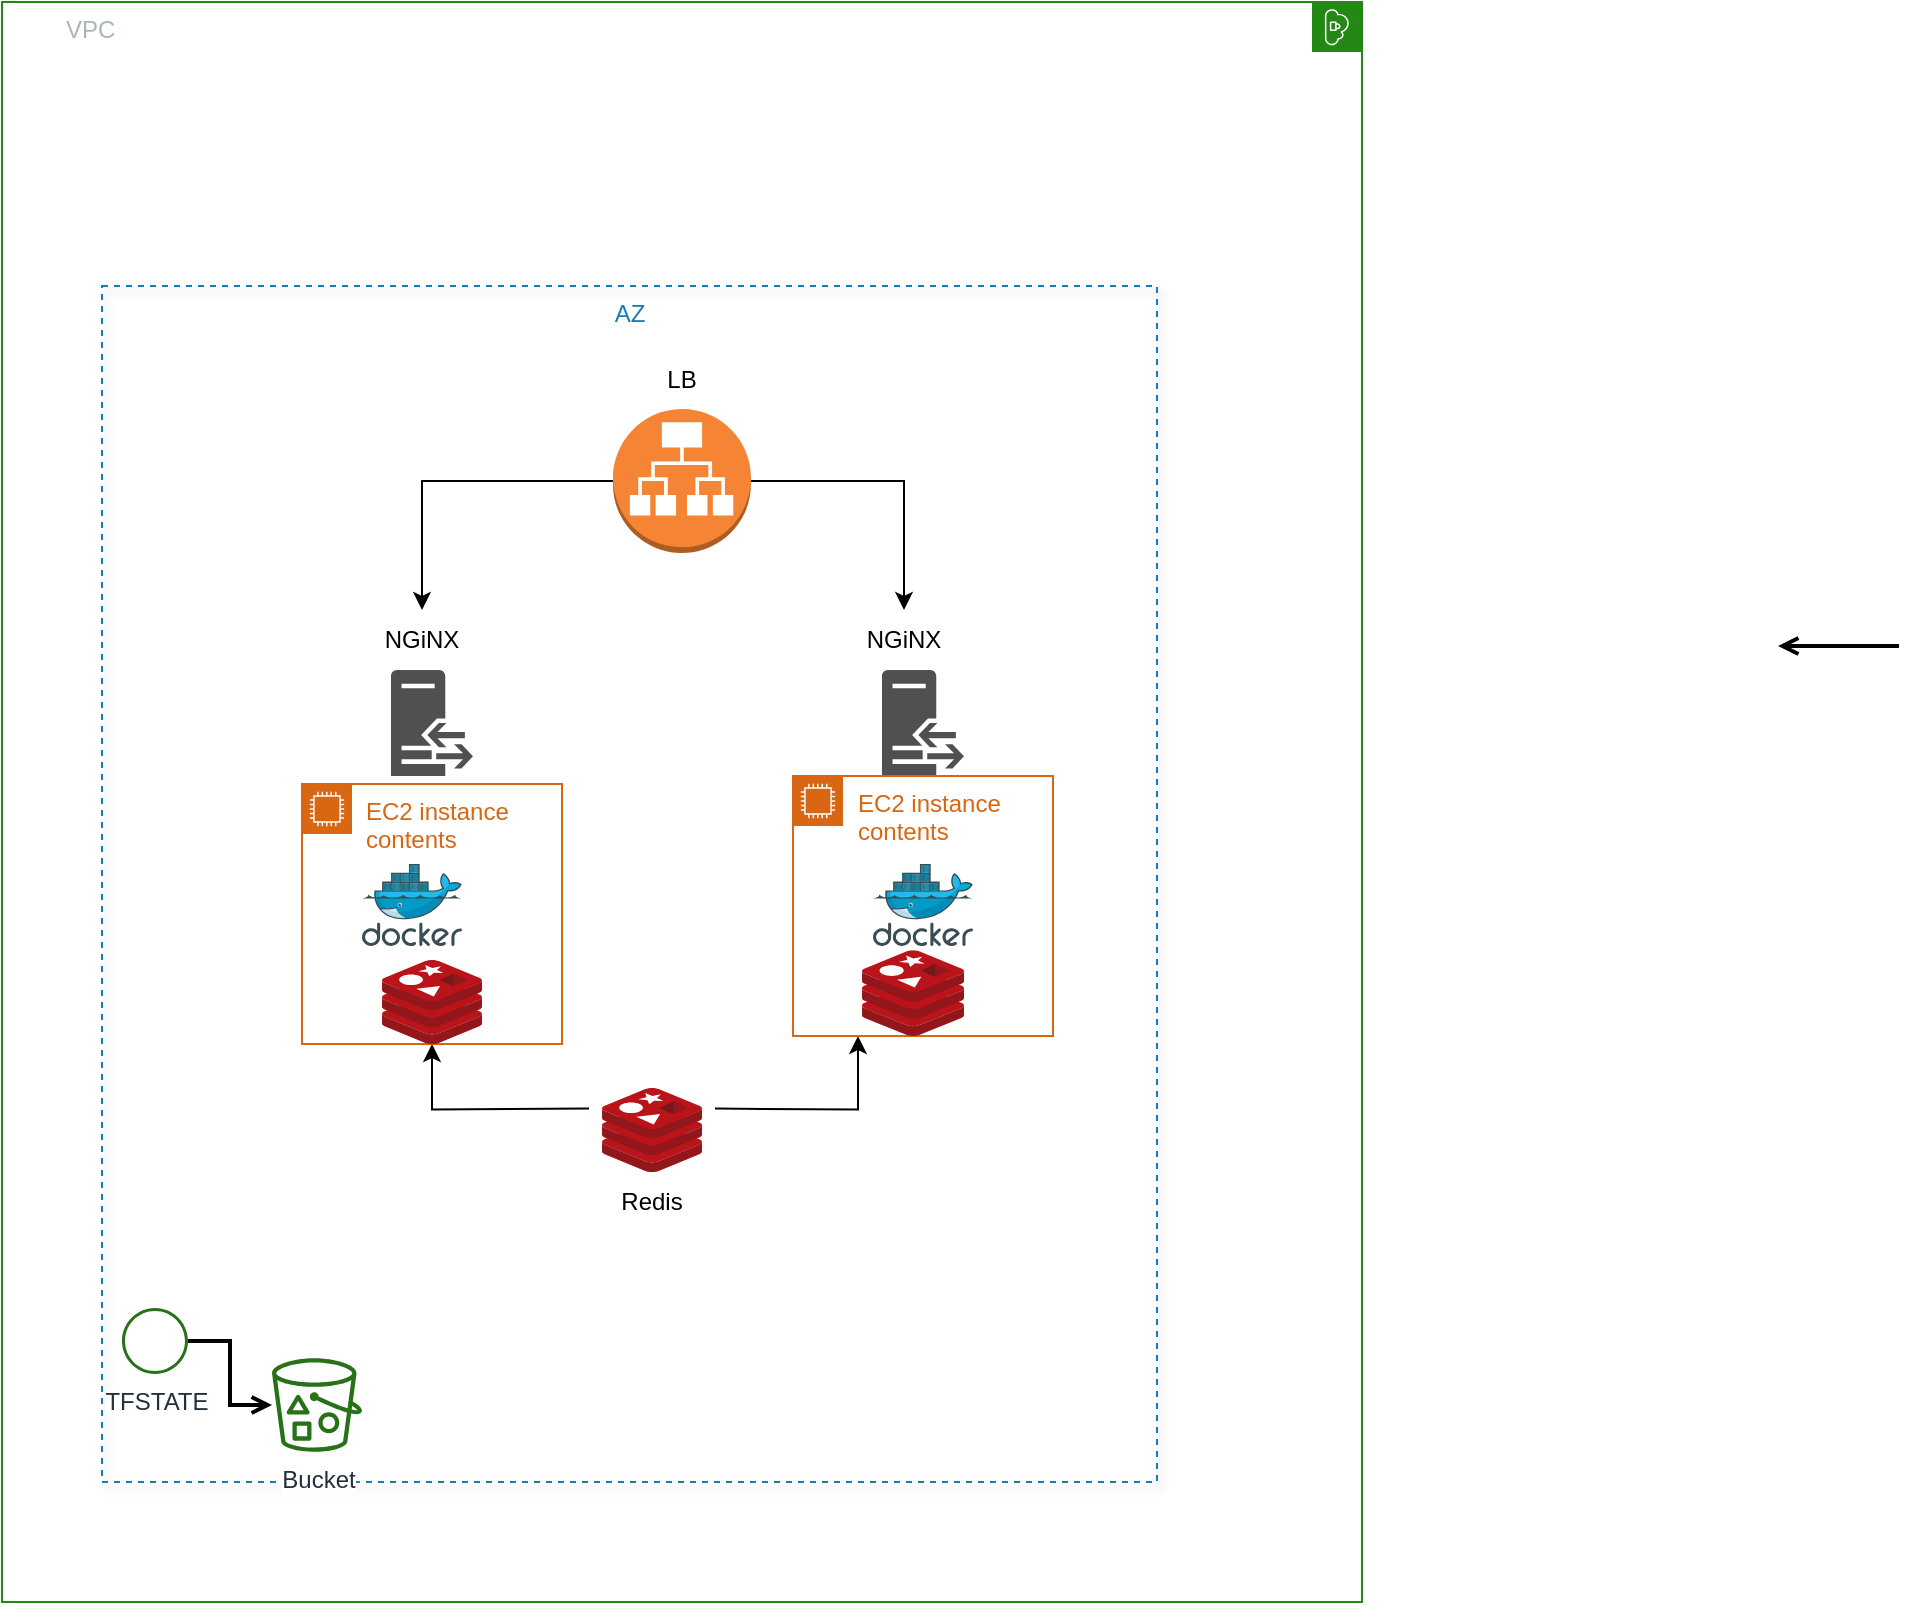 <mxfile version="21.3.6" type="github">
  <diagram id="Ht1M8jgEwFfnCIfOTk4-" name="Page-1">
    <mxGraphModel dx="864" dy="563" grid="1" gridSize="10" guides="1" tooltips="1" connect="1" arrows="1" fold="1" page="1" pageScale="1" pageWidth="1169" pageHeight="827" math="0" shadow="0">
      <root>
        <mxCell id="0" />
        <mxCell id="1" parent="0" />
        <mxCell id="UEzPUAAOIrF-is8g5C7q-101" value="" style="edgeStyle=orthogonalEdgeStyle;rounded=0;orthogonalLoop=1;jettySize=auto;html=1;endArrow=open;endFill=0;strokeWidth=2;" parent="1" edge="1">
          <mxGeometry relative="1" as="geometry">
            <mxPoint x="1018.5" y="349" as="sourcePoint" />
            <mxPoint x="958.0" y="349" as="targetPoint" />
          </mxGeometry>
        </mxCell>
        <mxCell id="yXgpae6w-7WhHjrB56RB-12" value="VPC" style="points=[[0,0],[0.25,0],[0.5,0],[0.75,0],[1,0],[1,0.25],[1,0.5],[1,0.75],[1,1],[0.75,1],[0.5,1],[0.25,1],[0,1],[0,0.75],[0,0.5],[0,0.25]];outlineConnect=0;gradientColor=none;html=1;whiteSpace=wrap;fontSize=12;fontStyle=0;container=1;pointerEvents=0;collapsible=0;recursiveResize=0;shape=mxgraph.aws4.group;grIcon=mxgraph.aws4.group_vpc;strokeColor=#248814;fillColor=none;verticalAlign=top;align=left;spacingLeft=30;fontColor=#AAB7B8;dashed=0;direction=south;" vertex="1" parent="1">
          <mxGeometry x="70" y="27" width="680" height="800" as="geometry" />
        </mxCell>
        <mxCell id="yXgpae6w-7WhHjrB56RB-6" value="AZ" style="fillColor=none;strokeColor=#147EBA;dashed=1;verticalAlign=top;fontStyle=0;fontColor=#147EBA;whiteSpace=wrap;html=1;shadow=1;" vertex="1" parent="yXgpae6w-7WhHjrB56RB-12">
          <mxGeometry x="50" y="142" width="527.5" height="598" as="geometry" />
        </mxCell>
        <mxCell id="UEzPUAAOIrF-is8g5C7q-76" value="TFSTATE" style="outlineConnect=0;fontColor=#232F3E;gradientColor=none;fillColor=#277116;strokeColor=none;dashed=0;verticalLabelPosition=bottom;verticalAlign=top;align=center;html=1;fontSize=12;fontStyle=0;aspect=fixed;pointerEvents=1;shape=mxgraph.aws4.object;labelBackgroundColor=#ffffff;" parent="yXgpae6w-7WhHjrB56RB-12" vertex="1">
          <mxGeometry x="60" y="653" width="33" height="33" as="geometry" />
        </mxCell>
        <mxCell id="UEzPUAAOIrF-is8g5C7q-77" value="Bucket" style="outlineConnect=0;fontColor=#232F3E;gradientColor=none;fillColor=#277116;strokeColor=none;dashed=0;verticalLabelPosition=bottom;verticalAlign=top;align=center;html=1;fontSize=12;fontStyle=0;aspect=fixed;pointerEvents=1;shape=mxgraph.aws4.bucket_with_objects;labelBackgroundColor=#ffffff;" parent="yXgpae6w-7WhHjrB56RB-12" vertex="1">
          <mxGeometry x="135" y="678.1" width="45" height="46.8" as="geometry" />
        </mxCell>
        <mxCell id="UEzPUAAOIrF-is8g5C7q-88" value="" style="edgeStyle=orthogonalEdgeStyle;rounded=0;orthogonalLoop=1;jettySize=auto;html=1;endArrow=open;endFill=0;strokeWidth=2;" parent="yXgpae6w-7WhHjrB56RB-12" source="UEzPUAAOIrF-is8g5C7q-76" target="UEzPUAAOIrF-is8g5C7q-77" edge="1">
          <mxGeometry relative="1" as="geometry" />
        </mxCell>
        <mxCell id="yXgpae6w-7WhHjrB56RB-26" style="edgeStyle=orthogonalEdgeStyle;rounded=0;orthogonalLoop=1;jettySize=auto;html=1;exitX=0.95;exitY=0.05;exitDx=0;exitDy=0;exitPerimeter=0;entryX=0.25;entryY=1;entryDx=0;entryDy=0;fontFamily=Helvetica;fontSize=12;fontColor=default;" edge="1" parent="yXgpae6w-7WhHjrB56RB-12" target="yXgpae6w-7WhHjrB56RB-25">
          <mxGeometry relative="1" as="geometry">
            <mxPoint x="356.5" y="553.3" as="sourcePoint" />
          </mxGeometry>
        </mxCell>
        <mxCell id="yXgpae6w-7WhHjrB56RB-27" style="edgeStyle=orthogonalEdgeStyle;rounded=0;orthogonalLoop=1;jettySize=auto;html=1;exitX=0.05;exitY=0.05;exitDx=0;exitDy=0;exitPerimeter=0;fontFamily=Helvetica;fontSize=12;fontColor=default;" edge="1" parent="yXgpae6w-7WhHjrB56RB-12" target="yXgpae6w-7WhHjrB56RB-24">
          <mxGeometry relative="1" as="geometry">
            <mxPoint x="293.5" y="553.3" as="sourcePoint" />
          </mxGeometry>
        </mxCell>
        <mxCell id="yXgpae6w-7WhHjrB56RB-16" value="" style="sketch=0;pointerEvents=1;shadow=0;dashed=0;html=1;strokeColor=none;fillColor=#505050;labelPosition=center;verticalLabelPosition=bottom;verticalAlign=top;outlineConnect=0;align=center;shape=mxgraph.office.servers.reverse_proxy;" vertex="1" parent="yXgpae6w-7WhHjrB56RB-12">
          <mxGeometry x="194.5" y="334" width="41" height="53" as="geometry" />
        </mxCell>
        <mxCell id="yXgpae6w-7WhHjrB56RB-17" value="" style="sketch=0;pointerEvents=1;shadow=0;dashed=0;html=1;strokeColor=none;fillColor=#505050;labelPosition=center;verticalLabelPosition=bottom;verticalAlign=top;outlineConnect=0;align=center;shape=mxgraph.office.servers.reverse_proxy;" vertex="1" parent="yXgpae6w-7WhHjrB56RB-12">
          <mxGeometry x="440" y="334" width="41" height="53" as="geometry" />
        </mxCell>
        <mxCell id="yXgpae6w-7WhHjrB56RB-30" style="edgeStyle=orthogonalEdgeStyle;rounded=0;orthogonalLoop=1;jettySize=auto;html=1;exitX=0;exitY=0.5;exitDx=0;exitDy=0;exitPerimeter=0;fontFamily=Helvetica;fontSize=12;fontColor=default;" edge="1" parent="yXgpae6w-7WhHjrB56RB-12" source="yXgpae6w-7WhHjrB56RB-18" target="yXgpae6w-7WhHjrB56RB-28">
          <mxGeometry relative="1" as="geometry" />
        </mxCell>
        <mxCell id="yXgpae6w-7WhHjrB56RB-31" style="edgeStyle=orthogonalEdgeStyle;rounded=0;orthogonalLoop=1;jettySize=auto;html=1;exitX=1;exitY=0.5;exitDx=0;exitDy=0;exitPerimeter=0;fontFamily=Helvetica;fontSize=12;fontColor=default;" edge="1" parent="yXgpae6w-7WhHjrB56RB-12" source="yXgpae6w-7WhHjrB56RB-18" target="yXgpae6w-7WhHjrB56RB-29">
          <mxGeometry relative="1" as="geometry" />
        </mxCell>
        <mxCell id="yXgpae6w-7WhHjrB56RB-18" value="" style="outlineConnect=0;dashed=0;verticalLabelPosition=bottom;verticalAlign=top;align=center;html=1;shape=mxgraph.aws3.application_load_balancer;fillColor=#F58534;gradientColor=none;" vertex="1" parent="yXgpae6w-7WhHjrB56RB-12">
          <mxGeometry x="305.5" y="203.5" width="69" height="72" as="geometry" />
        </mxCell>
        <mxCell id="yXgpae6w-7WhHjrB56RB-24" value="EC2 instance contents" style="points=[[0,0],[0.25,0],[0.5,0],[0.75,0],[1,0],[1,0.25],[1,0.5],[1,0.75],[1,1],[0.75,1],[0.5,1],[0.25,1],[0,1],[0,0.75],[0,0.5],[0,0.25]];outlineConnect=0;gradientColor=none;html=1;whiteSpace=wrap;fontSize=12;fontStyle=0;container=1;pointerEvents=0;collapsible=0;recursiveResize=0;shape=mxgraph.aws4.group;grIcon=mxgraph.aws4.group_ec2_instance_contents;strokeColor=#D86613;fillColor=none;verticalAlign=top;align=left;spacingLeft=30;fontColor=#D86613;dashed=0;shadow=0;sketch=0;fontFamily=Helvetica;" vertex="1" parent="yXgpae6w-7WhHjrB56RB-12">
          <mxGeometry x="150" y="391" width="130" height="130" as="geometry" />
        </mxCell>
        <mxCell id="yXgpae6w-7WhHjrB56RB-25" value="EC2 instance contents" style="points=[[0,0],[0.25,0],[0.5,0],[0.75,0],[1,0],[1,0.25],[1,0.5],[1,0.75],[1,1],[0.75,1],[0.5,1],[0.25,1],[0,1],[0,0.75],[0,0.5],[0,0.25]];outlineConnect=0;gradientColor=none;html=1;whiteSpace=wrap;fontSize=12;fontStyle=0;container=1;pointerEvents=0;collapsible=0;recursiveResize=0;shape=mxgraph.aws4.group;grIcon=mxgraph.aws4.group_ec2_instance_contents;strokeColor=#D86613;fillColor=none;verticalAlign=top;align=left;spacingLeft=30;fontColor=#D86613;dashed=0;shadow=0;sketch=0;fontFamily=Helvetica;" vertex="1" parent="yXgpae6w-7WhHjrB56RB-12">
          <mxGeometry x="395.5" y="387" width="130" height="130" as="geometry" />
        </mxCell>
        <mxCell id="yXgpae6w-7WhHjrB56RB-39" value="" style="image;sketch=0;aspect=fixed;html=1;points=[];align=center;fontSize=12;image=img/lib/mscae/Docker.svg;shadow=0;dashed=0;pointerEvents=1;fontFamily=Helvetica;fontColor=default;fillColor=#505050;" vertex="1" parent="yXgpae6w-7WhHjrB56RB-25">
          <mxGeometry x="40" y="44" width="50" height="41" as="geometry" />
        </mxCell>
        <mxCell id="yXgpae6w-7WhHjrB56RB-28" value="NGiNX" style="text;html=1;strokeColor=none;fillColor=none;align=center;verticalAlign=middle;whiteSpace=wrap;rounded=0;fontSize=12;fontFamily=Helvetica;fontColor=default;" vertex="1" parent="yXgpae6w-7WhHjrB56RB-12">
          <mxGeometry x="180" y="304" width="60" height="30" as="geometry" />
        </mxCell>
        <mxCell id="yXgpae6w-7WhHjrB56RB-29" value="NGiNX" style="text;html=1;strokeColor=none;fillColor=none;align=center;verticalAlign=middle;whiteSpace=wrap;rounded=0;fontSize=12;fontFamily=Helvetica;fontColor=default;" vertex="1" parent="yXgpae6w-7WhHjrB56RB-12">
          <mxGeometry x="421" y="304" width="60" height="30" as="geometry" />
        </mxCell>
        <mxCell id="yXgpae6w-7WhHjrB56RB-32" value="Redis" style="text;html=1;strokeColor=none;fillColor=none;align=center;verticalAlign=middle;whiteSpace=wrap;rounded=0;fontSize=12;fontFamily=Helvetica;fontColor=default;" vertex="1" parent="yXgpae6w-7WhHjrB56RB-12">
          <mxGeometry x="295" y="585" width="60" height="30" as="geometry" />
        </mxCell>
        <mxCell id="yXgpae6w-7WhHjrB56RB-33" value="LB" style="text;html=1;strokeColor=none;fillColor=none;align=center;verticalAlign=middle;whiteSpace=wrap;rounded=0;fontSize=12;fontFamily=Helvetica;fontColor=default;" vertex="1" parent="yXgpae6w-7WhHjrB56RB-12">
          <mxGeometry x="310" y="173.5" width="60" height="30" as="geometry" />
        </mxCell>
        <mxCell id="yXgpae6w-7WhHjrB56RB-34" value="" style="image;sketch=0;aspect=fixed;html=1;points=[];align=center;fontSize=12;image=img/lib/mscae/Cache_Redis_Product.svg;shadow=0;dashed=0;pointerEvents=1;fontFamily=Helvetica;fontColor=default;fillColor=#505050;" vertex="1" parent="yXgpae6w-7WhHjrB56RB-12">
          <mxGeometry x="300" y="543" width="50" height="42" as="geometry" />
        </mxCell>
        <mxCell id="yXgpae6w-7WhHjrB56RB-35" value="" style="image;sketch=0;aspect=fixed;html=1;points=[];align=center;fontSize=12;image=img/lib/mscae/Cache_Redis_Product.svg;shadow=0;dashed=0;pointerEvents=1;fontFamily=Helvetica;fontColor=default;fillColor=#505050;" vertex="1" parent="yXgpae6w-7WhHjrB56RB-12">
          <mxGeometry x="190" y="479" width="50" height="42" as="geometry" />
        </mxCell>
        <mxCell id="yXgpae6w-7WhHjrB56RB-36" value="" style="image;sketch=0;aspect=fixed;html=1;points=[];align=center;fontSize=12;image=img/lib/mscae/Cache_Redis_Product.svg;shadow=0;dashed=0;pointerEvents=1;fontFamily=Helvetica;fontColor=default;fillColor=#505050;" vertex="1" parent="yXgpae6w-7WhHjrB56RB-12">
          <mxGeometry x="430" y="474.16" width="51" height="42.84" as="geometry" />
        </mxCell>
        <mxCell id="yXgpae6w-7WhHjrB56RB-38" value="" style="image;sketch=0;aspect=fixed;html=1;points=[];align=center;fontSize=12;image=img/lib/mscae/Docker.svg;shadow=0;dashed=0;pointerEvents=1;fontFamily=Helvetica;fontColor=default;fillColor=#505050;" vertex="1" parent="yXgpae6w-7WhHjrB56RB-12">
          <mxGeometry x="180" y="431" width="50" height="41" as="geometry" />
        </mxCell>
      </root>
    </mxGraphModel>
  </diagram>
</mxfile>
